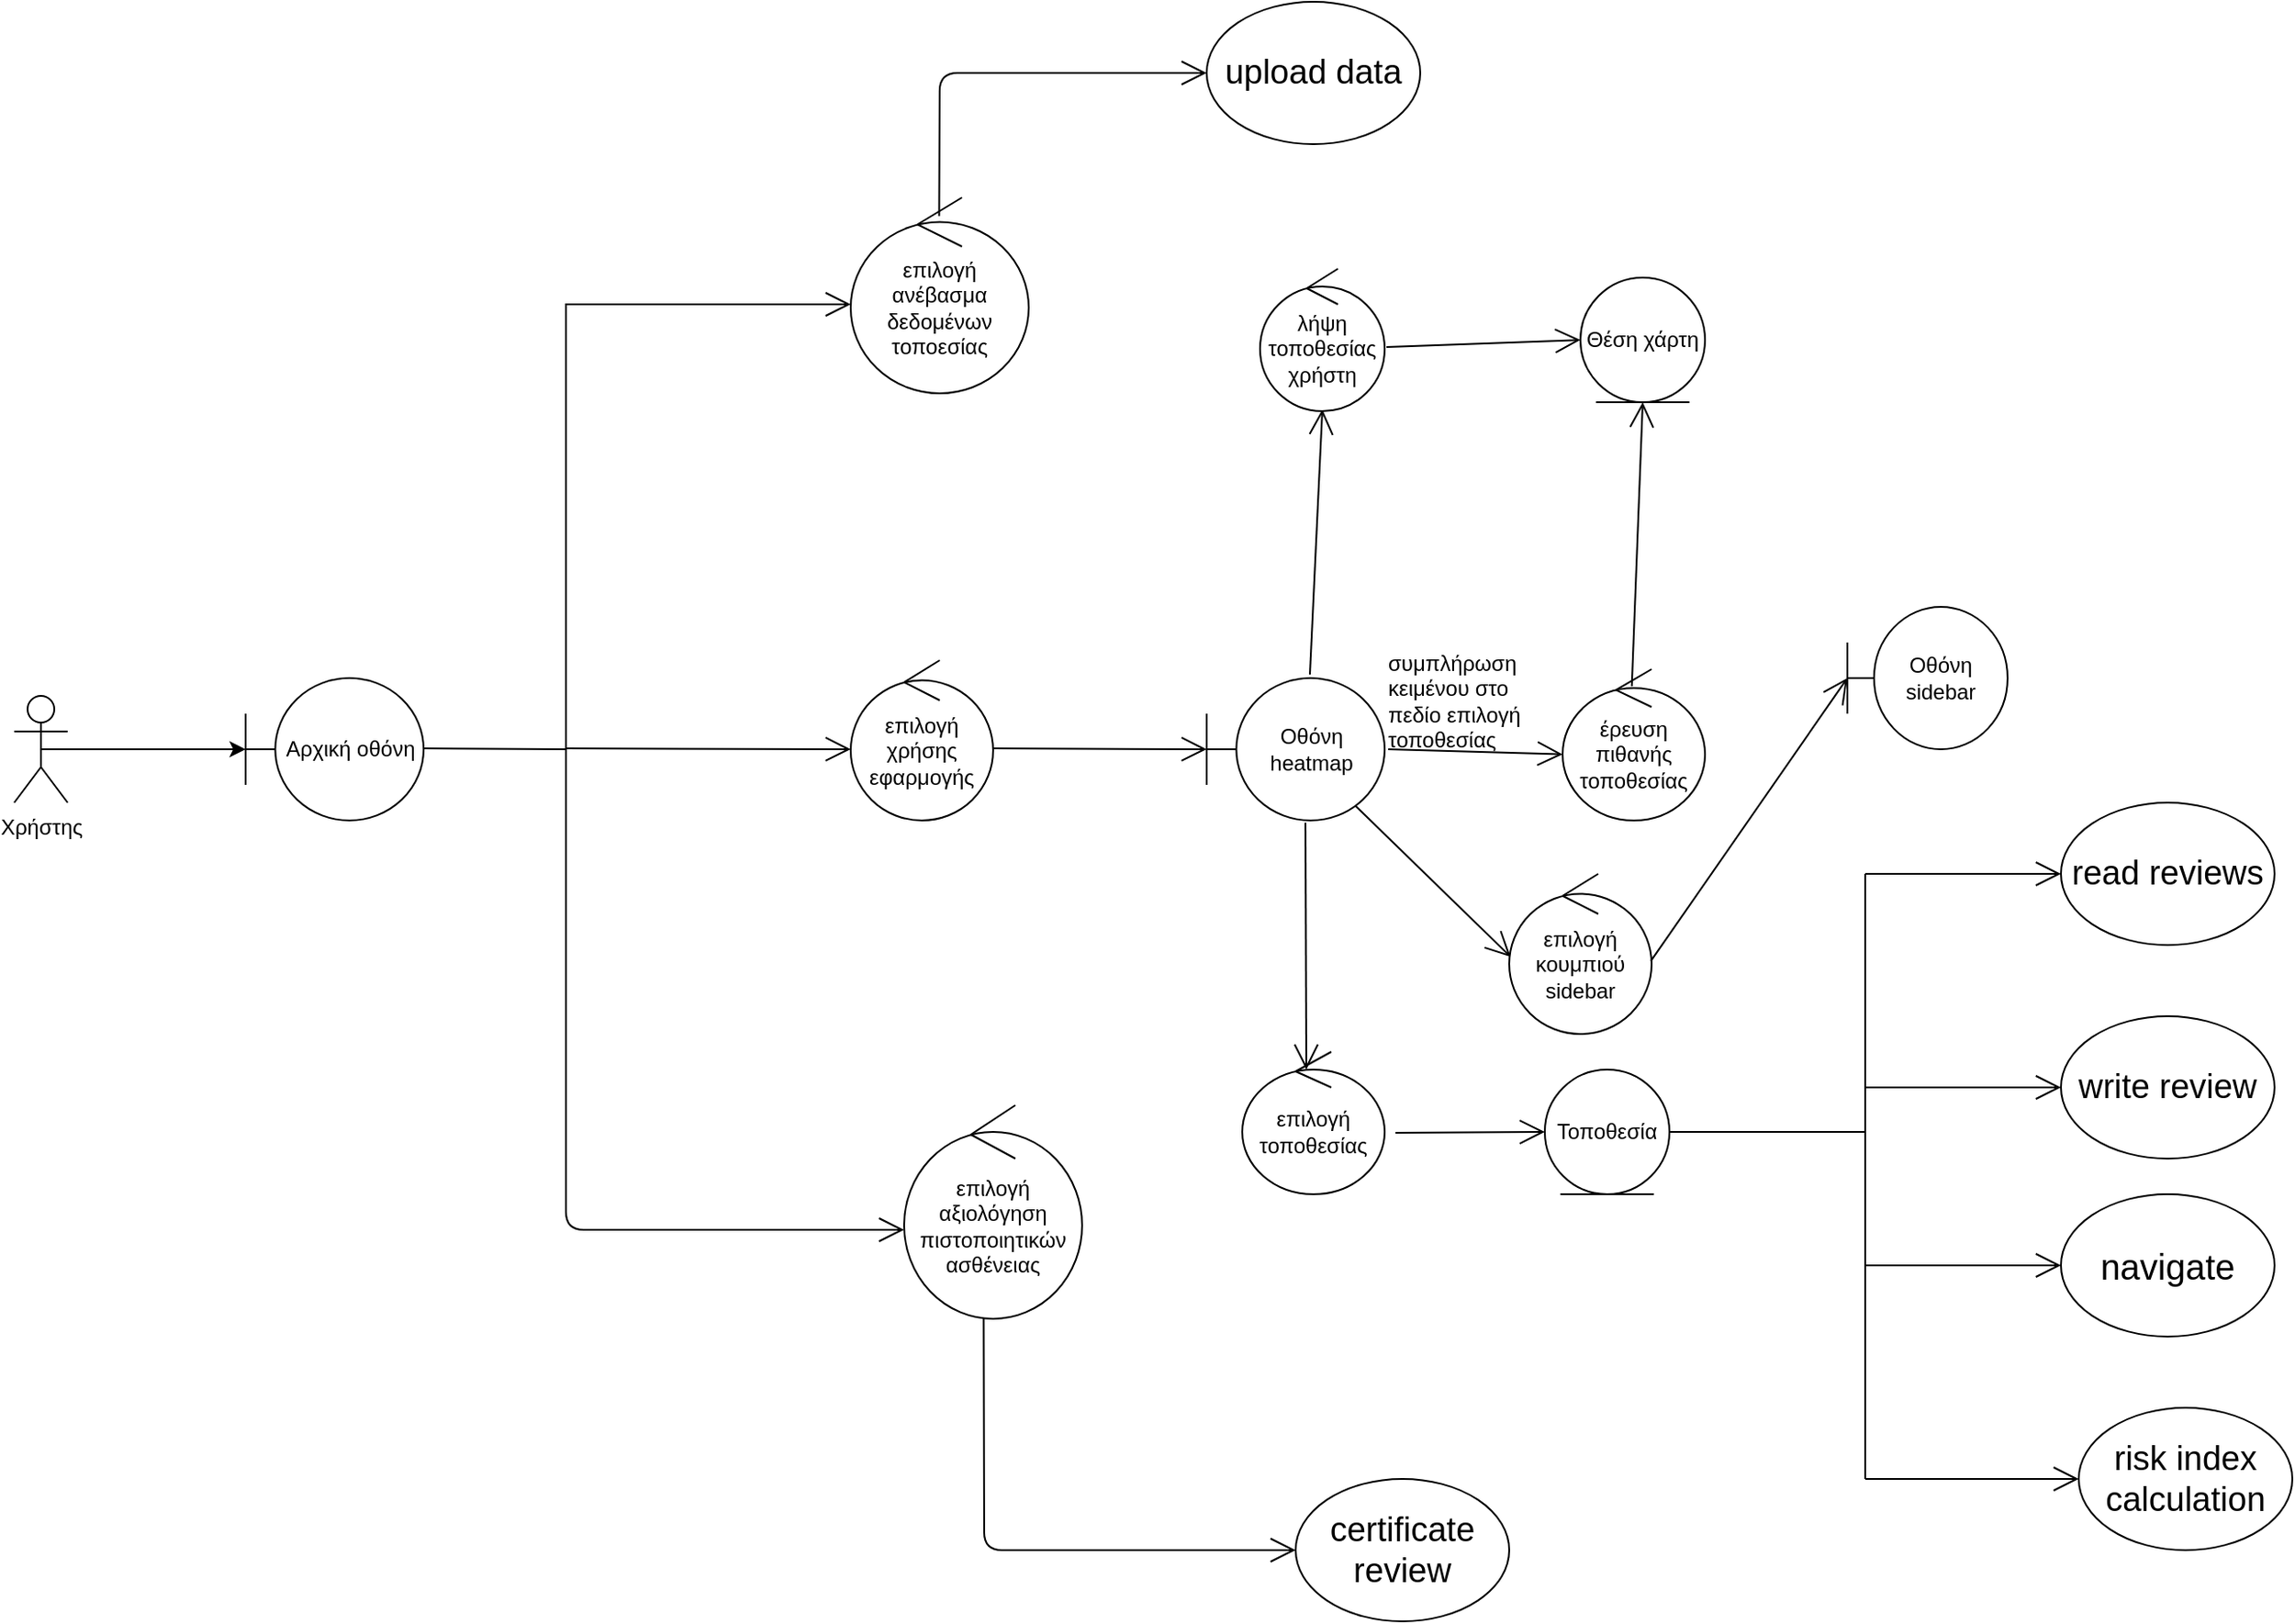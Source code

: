 <mxfile version="14.6.6" type="device"><diagram id="ORDp6cX43hR0pjnYkmsX" name="Page-1"><mxGraphModel dx="1447" dy="1625" grid="1" gridSize="10" guides="1" tooltips="1" connect="1" arrows="1" fold="1" page="1" pageScale="1" pageWidth="1169" pageHeight="827" background="none" math="0" shadow="0"><root><mxCell id="0"/><mxCell id="1" parent="0"/><mxCell id="pxVg21bXi3nEgqeqS3N0-23" style="edgeStyle=orthogonalEdgeStyle;rounded=0;orthogonalLoop=1;jettySize=auto;html=1;exitX=0.5;exitY=0.5;exitDx=0;exitDy=0;exitPerimeter=0;" parent="1" source="pxVg21bXi3nEgqeqS3N0-18" edge="1"><mxGeometry relative="1" as="geometry"><mxPoint x="200" y="370" as="targetPoint"/></mxGeometry></mxCell><mxCell id="pxVg21bXi3nEgqeqS3N0-18" value="Χρήστης" style="shape=umlActor;verticalLabelPosition=bottom;verticalAlign=top;html=1;outlineConnect=0;" parent="1" vertex="1"><mxGeometry x="70" y="340" width="30" height="60" as="geometry"/></mxCell><mxCell id="pxVg21bXi3nEgqeqS3N0-24" value="Αρχική οθόνη" style="shape=umlBoundary;whiteSpace=wrap;html=1;gradientColor=#ffffff;" parent="1" vertex="1"><mxGeometry x="200" y="330" width="100" height="80" as="geometry"/></mxCell><mxCell id="pxVg21bXi3nEgqeqS3N0-27" value="" style="endArrow=open;endFill=1;endSize=12;html=1;rounded=0;" parent="1" edge="1"><mxGeometry width="160" relative="1" as="geometry"><mxPoint x="300" y="369.5" as="sourcePoint"/><mxPoint x="540" y="120" as="targetPoint"/><Array as="points"><mxPoint x="380" y="370"/><mxPoint x="380" y="120"/></Array></mxGeometry></mxCell><mxCell id="pxVg21bXi3nEgqeqS3N0-28" value="επιλογή ανέβασμα δεδομένων τοποεσίας" style="ellipse;shape=umlControl;whiteSpace=wrap;html=1;gradientColor=#ffffff;" parent="1" vertex="1"><mxGeometry x="540" y="60" width="100" height="110" as="geometry"/></mxCell><mxCell id="pxVg21bXi3nEgqeqS3N0-30" value="" style="endArrow=open;endFill=1;endSize=12;html=1;" parent="1" edge="1"><mxGeometry width="160" relative="1" as="geometry"><mxPoint x="380" y="370" as="sourcePoint"/><mxPoint x="570" y="640" as="targetPoint"/><Array as="points"><mxPoint x="380" y="640"/></Array></mxGeometry></mxCell><mxCell id="pxVg21bXi3nEgqeqS3N0-31" value="επιλογή αξιολόγηση πιστοποιητικών ασθένειας" style="ellipse;shape=umlControl;whiteSpace=wrap;html=1;gradientColor=#ffffff;" parent="1" vertex="1"><mxGeometry x="570" y="570" width="100" height="120" as="geometry"/></mxCell><mxCell id="pxVg21bXi3nEgqeqS3N0-32" value="" style="endArrow=open;endFill=1;endSize=12;html=1;" parent="1" edge="1"><mxGeometry width="160" relative="1" as="geometry"><mxPoint x="380" y="369.5" as="sourcePoint"/><mxPoint x="540" y="370" as="targetPoint"/></mxGeometry></mxCell><mxCell id="pxVg21bXi3nEgqeqS3N0-33" value="επιλογή χρήσης εφαρμογής" style="ellipse;shape=umlControl;whiteSpace=wrap;html=1;gradientColor=#ffffff;" parent="1" vertex="1"><mxGeometry x="540" y="320" width="80" height="90" as="geometry"/></mxCell><mxCell id="pxVg21bXi3nEgqeqS3N0-34" value="" style="endArrow=open;endFill=1;endSize=12;html=1;" parent="1" edge="1"><mxGeometry width="160" relative="1" as="geometry"><mxPoint x="620" y="369.5" as="sourcePoint"/><mxPoint x="740" y="370" as="targetPoint"/></mxGeometry></mxCell><mxCell id="pxVg21bXi3nEgqeqS3N0-35" value="Οθόνη heatmap" style="shape=umlBoundary;whiteSpace=wrap;html=1;gradientColor=#ffffff;" parent="1" vertex="1"><mxGeometry x="740" y="330" width="100" height="80" as="geometry"/></mxCell><mxCell id="pxVg21bXi3nEgqeqS3N0-36" value="" style="endArrow=open;endFill=1;endSize=12;html=1;exitX=0.58;exitY=-0.025;exitDx=0;exitDy=0;exitPerimeter=0;entryX=0.5;entryY=0.988;entryDx=0;entryDy=0;entryPerimeter=0;" parent="1" source="pxVg21bXi3nEgqeqS3N0-35" target="pxVg21bXi3nEgqeqS3N0-37" edge="1"><mxGeometry width="160" relative="1" as="geometry"><mxPoint x="720" y="270" as="sourcePoint"/><mxPoint x="798" y="200" as="targetPoint"/></mxGeometry></mxCell><mxCell id="pxVg21bXi3nEgqeqS3N0-37" value="λήψη τοποθεσίας χρήστη" style="ellipse;shape=umlControl;whiteSpace=wrap;html=1;gradientColor=#ffffff;" parent="1" vertex="1"><mxGeometry x="770" y="100" width="70" height="80" as="geometry"/></mxCell><mxCell id="pxVg21bXi3nEgqeqS3N0-38" value="" style="endArrow=open;endFill=1;endSize=12;html=1;exitX=1.014;exitY=0.55;exitDx=0;exitDy=0;exitPerimeter=0;entryX=0;entryY=0.5;entryDx=0;entryDy=0;" parent="1" source="pxVg21bXi3nEgqeqS3N0-37" target="pxVg21bXi3nEgqeqS3N0-39" edge="1"><mxGeometry width="160" relative="1" as="geometry"><mxPoint x="840" y="190" as="sourcePoint"/><mxPoint x="940" y="140" as="targetPoint"/></mxGeometry></mxCell><mxCell id="pxVg21bXi3nEgqeqS3N0-39" value="Θέση χάρτη" style="ellipse;shape=umlEntity;whiteSpace=wrap;html=1;gradientColor=#ffffff;" parent="1" vertex="1"><mxGeometry x="950" y="105" width="70" height="70" as="geometry"/></mxCell><mxCell id="pxVg21bXi3nEgqeqS3N0-43" value="έρευση πιθανής τοποθεσίας" style="ellipse;shape=umlControl;whiteSpace=wrap;html=1;gradientColor=#ffffff;" parent="1" vertex="1"><mxGeometry x="940" y="325" width="80" height="85" as="geometry"/></mxCell><mxCell id="pxVg21bXi3nEgqeqS3N0-45" value="" style="endArrow=open;endFill=0;html=1;exitX=1.02;exitY=0.5;exitDx=0;exitDy=0;exitPerimeter=0;startArrow=none;startFill=0;entryX=0;entryY=0.563;entryDx=0;entryDy=0;entryPerimeter=0;endSize=12;" parent="1" source="pxVg21bXi3nEgqeqS3N0-35" target="pxVg21bXi3nEgqeqS3N0-43" edge="1"><mxGeometry width="160" relative="1" as="geometry"><mxPoint x="842" y="370" as="sourcePoint"/><mxPoint x="920" y="366" as="targetPoint"/></mxGeometry></mxCell><mxCell id="pxVg21bXi3nEgqeqS3N0-46" value="" style="endArrow=open;endFill=1;endSize=12;html=1;exitX=0.486;exitY=0.113;exitDx=0;exitDy=0;exitPerimeter=0;entryX=0.5;entryY=1;entryDx=0;entryDy=0;" parent="1" source="pxVg21bXi3nEgqeqS3N0-43" target="pxVg21bXi3nEgqeqS3N0-39" edge="1"><mxGeometry width="160" relative="1" as="geometry"><mxPoint x="720" y="330" as="sourcePoint"/><mxPoint x="880" y="330" as="targetPoint"/></mxGeometry></mxCell><mxCell id="MpfAjThyCie0T9WR75dG-2" value="" style="endArrow=open;endFill=1;endSize=12;html=1;exitX=0.555;exitY=1.016;exitDx=0;exitDy=0;exitPerimeter=0;" parent="1" source="pxVg21bXi3nEgqeqS3N0-35" edge="1"><mxGeometry width="160" relative="1" as="geometry"><mxPoint x="750" y="430" as="sourcePoint"/><mxPoint x="796" y="550" as="targetPoint"/></mxGeometry></mxCell><mxCell id="MpfAjThyCie0T9WR75dG-3" value="επιλογή τοποθεσίας" style="ellipse;shape=umlControl;whiteSpace=wrap;html=1;gradientColor=#ffffff;" parent="1" vertex="1"><mxGeometry x="760" y="540" width="80" height="80" as="geometry"/></mxCell><mxCell id="MpfAjThyCie0T9WR75dG-6" value="" style="endArrow=open;endFill=1;endSize=12;html=1;exitX=1.076;exitY=0.568;exitDx=0;exitDy=0;exitPerimeter=0;" parent="1" source="MpfAjThyCie0T9WR75dG-3" edge="1"><mxGeometry width="160" relative="1" as="geometry"><mxPoint x="890" y="550" as="sourcePoint"/><mxPoint x="930" y="585" as="targetPoint"/></mxGeometry></mxCell><mxCell id="MpfAjThyCie0T9WR75dG-7" value="Τοποθεσία" style="ellipse;shape=umlEntity;whiteSpace=wrap;html=1;gradientColor=#ffffff;" parent="1" vertex="1"><mxGeometry x="930" y="550" width="70" height="70" as="geometry"/></mxCell><mxCell id="MpfAjThyCie0T9WR75dG-9" value="" style="endArrow=none;endFill=0;endSize=12;html=1;exitX=1;exitY=0.5;exitDx=0;exitDy=0;" parent="1" source="MpfAjThyCie0T9WR75dG-7" edge="1"><mxGeometry width="160" relative="1" as="geometry"><mxPoint x="980" y="570" as="sourcePoint"/><mxPoint x="1110" y="585" as="targetPoint"/></mxGeometry></mxCell><mxCell id="MpfAjThyCie0T9WR75dG-10" value="" style="endArrow=none;endFill=0;endSize=12;html=1;" parent="1" edge="1"><mxGeometry width="160" relative="1" as="geometry"><mxPoint x="1110" y="585" as="sourcePoint"/><mxPoint x="1110" y="440" as="targetPoint"/></mxGeometry></mxCell><mxCell id="MpfAjThyCie0T9WR75dG-11" value="" style="endArrow=open;endFill=1;endSize=12;html=1;" parent="1" edge="1"><mxGeometry width="160" relative="1" as="geometry"><mxPoint x="1110" y="440" as="sourcePoint"/><mxPoint x="1220" y="440" as="targetPoint"/></mxGeometry></mxCell><mxCell id="MpfAjThyCie0T9WR75dG-13" value="" style="endArrow=open;endFill=1;endSize=12;html=1;" parent="1" edge="1"><mxGeometry width="160" relative="1" as="geometry"><mxPoint x="1110" y="560" as="sourcePoint"/><mxPoint x="1220" y="560" as="targetPoint"/></mxGeometry></mxCell><mxCell id="MpfAjThyCie0T9WR75dG-15" value="" style="endArrow=none;endFill=0;endSize=12;html=1;" parent="1" edge="1"><mxGeometry width="160" relative="1" as="geometry"><mxPoint x="1110" y="580" as="sourcePoint"/><mxPoint x="1110" y="780" as="targetPoint"/></mxGeometry></mxCell><mxCell id="MpfAjThyCie0T9WR75dG-17" value="" style="endArrow=open;endFill=1;endSize=12;html=1;" parent="1" edge="1"><mxGeometry width="160" relative="1" as="geometry"><mxPoint x="1110" y="660" as="sourcePoint"/><mxPoint x="1220" y="660" as="targetPoint"/></mxGeometry></mxCell><mxCell id="MpfAjThyCie0T9WR75dG-19" value="" style="endArrow=open;endFill=1;endSize=12;html=1;" parent="1" edge="1"><mxGeometry width="160" relative="1" as="geometry"><mxPoint x="1110" y="780" as="sourcePoint"/><mxPoint x="1230" y="780" as="targetPoint"/></mxGeometry></mxCell><mxCell id="MpfAjThyCie0T9WR75dG-24" value="συμπλήρωση κειμένου στο πεδίο επιλογή τοποθεσίας" style="text;html=1;strokeColor=none;fillColor=none;align=left;verticalAlign=middle;whiteSpace=wrap;rounded=0;" parent="1" vertex="1"><mxGeometry x="840" y="310" width="90" height="65" as="geometry"/></mxCell><mxCell id="MpfAjThyCie0T9WR75dG-26" value="" style="endArrow=open;endFill=1;endSize=12;html=1;exitX=0.837;exitY=0.899;exitDx=0;exitDy=0;exitPerimeter=0;entryX=0.01;entryY=0.518;entryDx=0;entryDy=0;entryPerimeter=0;" parent="1" source="pxVg21bXi3nEgqeqS3N0-35" target="MpfAjThyCie0T9WR75dG-27" edge="1"><mxGeometry width="160" relative="1" as="geometry"><mxPoint x="780" y="500" as="sourcePoint"/><mxPoint x="850" y="470" as="targetPoint"/></mxGeometry></mxCell><mxCell id="MpfAjThyCie0T9WR75dG-27" value="επιλογή κουμπιού sidebar" style="ellipse;shape=umlControl;whiteSpace=wrap;html=1;gradientColor=#ffffff;" parent="1" vertex="1"><mxGeometry x="910" y="440" width="80" height="90" as="geometry"/></mxCell><mxCell id="MpfAjThyCie0T9WR75dG-28" value="" style="endArrow=open;endFill=1;endSize=12;html=1;exitX=0.995;exitY=0.544;exitDx=0;exitDy=0;exitPerimeter=0;" parent="1" source="MpfAjThyCie0T9WR75dG-27" edge="1"><mxGeometry width="160" relative="1" as="geometry"><mxPoint x="780" y="390" as="sourcePoint"/><mxPoint x="1100" y="330" as="targetPoint"/></mxGeometry></mxCell><mxCell id="MpfAjThyCie0T9WR75dG-29" value="Οθόνη sidebar" style="shape=umlBoundary;whiteSpace=wrap;html=1;gradientColor=#ffffff;" parent="1" vertex="1"><mxGeometry x="1100" y="290" width="90" height="80" as="geometry"/></mxCell><mxCell id="cZHFqypgqeVHSY0Li3Ir-1" value="&lt;font style=&quot;font-size: 19px&quot;&gt;read reviews&lt;/font&gt;" style="ellipse;whiteSpace=wrap;html=1;" vertex="1" parent="1"><mxGeometry x="1220" y="400" width="120" height="80" as="geometry"/></mxCell><mxCell id="cZHFqypgqeVHSY0Li3Ir-2" value="&lt;font style=&quot;font-size: 19px&quot;&gt;write review&lt;/font&gt;" style="ellipse;whiteSpace=wrap;html=1;" vertex="1" parent="1"><mxGeometry x="1220" y="520" width="120" height="80" as="geometry"/></mxCell><mxCell id="cZHFqypgqeVHSY0Li3Ir-3" value="&lt;font style=&quot;font-size: 20px&quot;&gt;navigate&lt;/font&gt;" style="ellipse;whiteSpace=wrap;html=1;" vertex="1" parent="1"><mxGeometry x="1220" y="620" width="120" height="80" as="geometry"/></mxCell><mxCell id="cZHFqypgqeVHSY0Li3Ir-5" value="&lt;font style=&quot;font-size: 19px&quot;&gt;risk index calculation&lt;/font&gt;" style="ellipse;whiteSpace=wrap;html=1;" vertex="1" parent="1"><mxGeometry x="1230" y="740" width="120" height="80" as="geometry"/></mxCell><mxCell id="cZHFqypgqeVHSY0Li3Ir-6" value="" style="endArrow=open;endFill=1;endSize=12;html=1;exitX=0.497;exitY=0.094;exitDx=0;exitDy=0;exitPerimeter=0;" edge="1" parent="1" source="pxVg21bXi3nEgqeqS3N0-28"><mxGeometry width="160" relative="1" as="geometry"><mxPoint x="620" y="210" as="sourcePoint"/><mxPoint x="740" y="-10" as="targetPoint"/><Array as="points"><mxPoint x="590" y="-10"/></Array></mxGeometry></mxCell><mxCell id="cZHFqypgqeVHSY0Li3Ir-7" value="&lt;font style=&quot;font-size: 19px&quot;&gt;upload data&lt;/font&gt;" style="ellipse;whiteSpace=wrap;html=1;" vertex="1" parent="1"><mxGeometry x="740" y="-50" width="120" height="80" as="geometry"/></mxCell><mxCell id="cZHFqypgqeVHSY0Li3Ir-8" value="" style="endArrow=open;endFill=1;endSize=12;html=1;exitX=0.447;exitY=1;exitDx=0;exitDy=0;exitPerimeter=0;" edge="1" parent="1" source="pxVg21bXi3nEgqeqS3N0-31"><mxGeometry width="160" relative="1" as="geometry"><mxPoint x="620" y="760" as="sourcePoint"/><mxPoint x="790" y="820" as="targetPoint"/><Array as="points"><mxPoint x="615" y="820"/></Array></mxGeometry></mxCell><mxCell id="cZHFqypgqeVHSY0Li3Ir-9" value="&lt;font style=&quot;font-size: 19px&quot;&gt;certificate review&lt;/font&gt;" style="ellipse;whiteSpace=wrap;html=1;" vertex="1" parent="1"><mxGeometry x="790" y="780" width="120" height="80" as="geometry"/></mxCell></root></mxGraphModel></diagram></mxfile>